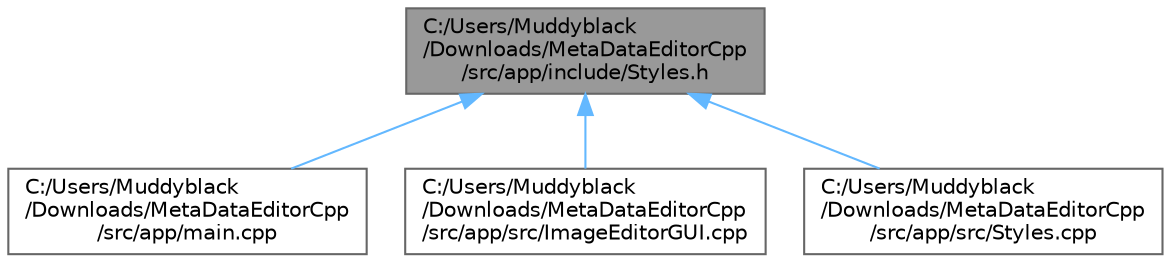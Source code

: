 digraph "C:/Users/Muddyblack/Downloads/MetaDataEditorCpp/src/app/include/Styles.h"
{
 // LATEX_PDF_SIZE
  bgcolor="transparent";
  edge [fontname=Helvetica,fontsize=10,labelfontname=Helvetica,labelfontsize=10];
  node [fontname=Helvetica,fontsize=10,shape=box,height=0.2,width=0.4];
  Node1 [id="Node000001",label="C:/Users/Muddyblack\l/Downloads/MetaDataEditorCpp\l/src/app/include/Styles.h",height=0.2,width=0.4,color="gray40", fillcolor="grey60", style="filled", fontcolor="black",tooltip=" "];
  Node1 -> Node2 [id="edge1_Node000001_Node000002",dir="back",color="steelblue1",style="solid",tooltip=" "];
  Node2 [id="Node000002",label="C:/Users/Muddyblack\l/Downloads/MetaDataEditorCpp\l/src/app/main.cpp",height=0.2,width=0.4,color="grey40", fillcolor="white", style="filled",URL="$main_8cpp.html",tooltip=" "];
  Node1 -> Node3 [id="edge2_Node000001_Node000003",dir="back",color="steelblue1",style="solid",tooltip=" "];
  Node3 [id="Node000003",label="C:/Users/Muddyblack\l/Downloads/MetaDataEditorCpp\l/src/app/src/ImageEditorGUI.cpp",height=0.2,width=0.4,color="grey40", fillcolor="white", style="filled",URL="$_image_editor_g_u_i_8cpp.html",tooltip=" "];
  Node1 -> Node4 [id="edge3_Node000001_Node000004",dir="back",color="steelblue1",style="solid",tooltip=" "];
  Node4 [id="Node000004",label="C:/Users/Muddyblack\l/Downloads/MetaDataEditorCpp\l/src/app/src/Styles.cpp",height=0.2,width=0.4,color="grey40", fillcolor="white", style="filled",URL="$_styles_8cpp.html",tooltip=" "];
}
